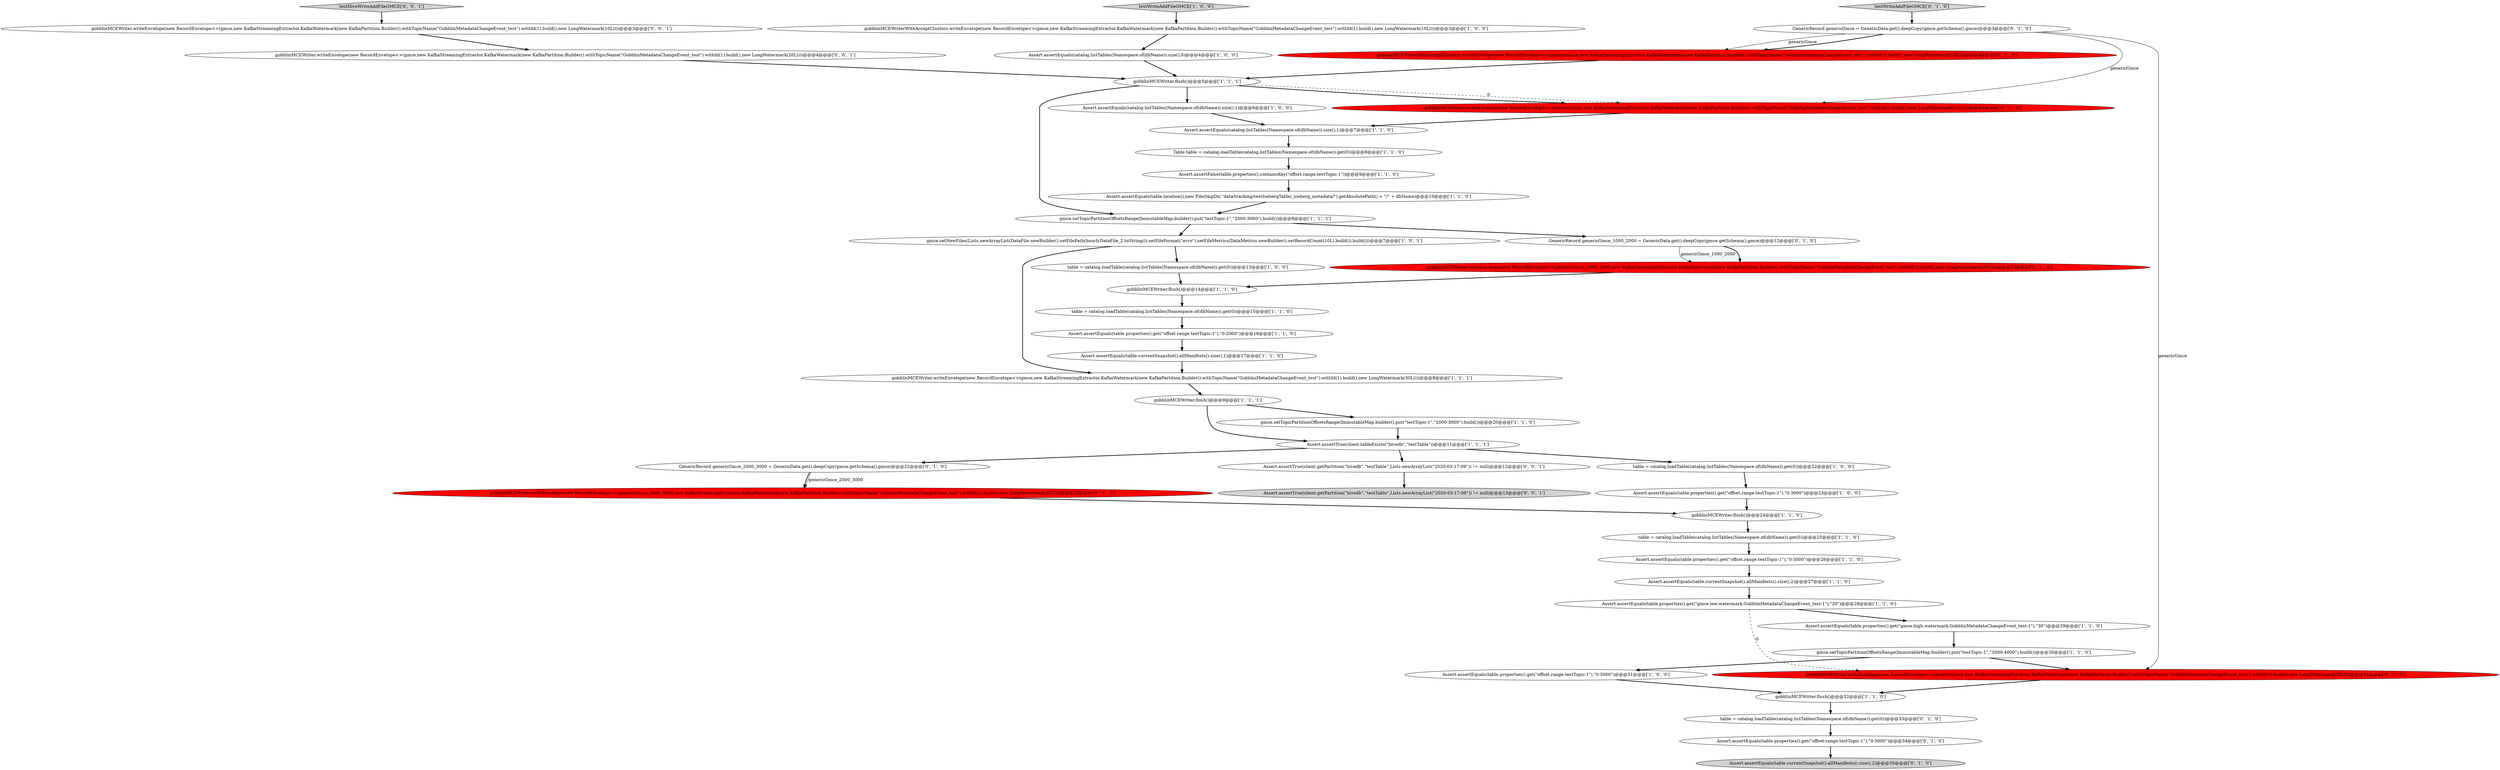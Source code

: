 digraph {
35 [style = filled, label = "testWriteAddFileGMCE['0', '1', '0']", fillcolor = lightgray, shape = diamond image = "AAA0AAABBB2BBB"];
9 [style = filled, label = "Assert.assertFalse(table.properties().containsKey(\"offset.range.testTopic-1\"))@@@9@@@['1', '1', '0']", fillcolor = white, shape = ellipse image = "AAA0AAABBB1BBB"];
15 [style = filled, label = "gmce.setTopicPartitionOffsetsRange(ImmutableMap.builder().put(\"testTopic-1\",\"2000-3000\").build())@@@6@@@['1', '1', '1']", fillcolor = white, shape = ellipse image = "AAA0AAABBB1BBB"];
21 [style = filled, label = "table = catalog.loadTable(catalog.listTables(Namespace.of(dbName)).get(0))@@@15@@@['1', '1', '0']", fillcolor = white, shape = ellipse image = "AAA0AAABBB1BBB"];
3 [style = filled, label = "gmce.setTopicPartitionOffsetsRange(ImmutableMap.builder().put(\"testTopic-1\",\"3000-4000\").build())@@@30@@@['1', '1', '0']", fillcolor = white, shape = ellipse image = "AAA0AAABBB1BBB"];
24 [style = filled, label = "Assert.assertEquals(table.properties().get(\"gmce.high.watermark.GobblinMetadataChangeEvent_test-1\"),\"30\")@@@29@@@['1', '1', '0']", fillcolor = white, shape = ellipse image = "AAA0AAABBB1BBB"];
12 [style = filled, label = "Assert.assertEquals(catalog.listTables(Namespace.of(dbName)).size(),1)@@@6@@@['1', '0', '0']", fillcolor = white, shape = ellipse image = "AAA0AAABBB1BBB"];
37 [style = filled, label = "GenericRecord genericGmce_1000_2000 = GenericData.get().deepCopy(gmce.getSchema(),gmce)@@@12@@@['0', '1', '0']", fillcolor = white, shape = ellipse image = "AAA0AAABBB2BBB"];
19 [style = filled, label = "Assert.assertEquals(table.properties().get(\"offset.range.testTopic-1\"),\"0-2000\")@@@16@@@['1', '1', '0']", fillcolor = white, shape = ellipse image = "AAA0AAABBB1BBB"];
47 [style = filled, label = "gobblinMCEWriter.writeEnvelope(new RecordEnvelope<>(gmce,new KafkaStreamingExtractor.KafkaWatermark(new KafkaPartition.Builder().withTopicName(\"GobblinMetadataChangeEvent_test\").withId(1).build(),new LongWatermark(10L))))@@@3@@@['0', '0', '1']", fillcolor = white, shape = ellipse image = "AAA0AAABBB3BBB"];
20 [style = filled, label = "testWriteAddFileGMCE['1', '0', '0']", fillcolor = lightgray, shape = diamond image = "AAA0AAABBB1BBB"];
42 [style = filled, label = "table = catalog.loadTable(catalog.listTables(Namespace.of(dbName)).get(0))@@@33@@@['0', '1', '0']", fillcolor = white, shape = ellipse image = "AAA0AAABBB2BBB"];
34 [style = filled, label = "gobblinMCEWriter.writeEnvelope(new RecordEnvelope<>(genericGmce_2000_3000,new KafkaStreamingExtractor.KafkaWatermark(new KafkaPartition.Builder().withTopicName(\"GobblinMetadataChangeEvent_test\").withId(1).build(),new LongWatermark(30L))))@@@23@@@['0', '1', '0']", fillcolor = red, shape = ellipse image = "AAA1AAABBB2BBB"];
41 [style = filled, label = "gobblinMCEWriter.writeEnvelope(new RecordEnvelope<>(genericGmce,new KafkaStreamingExtractor.KafkaWatermark(new KafkaPartition.Builder().withTopicName(\"GobblinMetadataChangeEvent_test\").withId(1).build(),new LongWatermark(30L))))@@@31@@@['0', '1', '0']", fillcolor = red, shape = ellipse image = "AAA1AAABBB2BBB"];
45 [style = filled, label = "gobblinMCEWriter.writeEnvelope(new RecordEnvelope<>(gmce,new KafkaStreamingExtractor.KafkaWatermark(new KafkaPartition.Builder().withTopicName(\"GobblinMetadataChangeEvent_test\").withId(1).build(),new LongWatermark(20L))))@@@4@@@['0', '0', '1']", fillcolor = white, shape = ellipse image = "AAA0AAABBB3BBB"];
11 [style = filled, label = "table = catalog.loadTable(catalog.listTables(Namespace.of(dbName)).get(0))@@@22@@@['1', '0', '0']", fillcolor = white, shape = ellipse image = "AAA0AAABBB1BBB"];
2 [style = filled, label = "gobblinMCEWriter.flush()@@@9@@@['1', '1', '1']", fillcolor = white, shape = ellipse image = "AAA0AAABBB1BBB"];
14 [style = filled, label = "Assert.assertEquals(table.currentSnapshot().allManifests().size(),2)@@@27@@@['1', '1', '0']", fillcolor = white, shape = ellipse image = "AAA0AAABBB1BBB"];
29 [style = filled, label = "gobblinMCEWriter.writeEnvelope(new RecordEnvelope<>(gmce,new KafkaStreamingExtractor.KafkaWatermark(new KafkaPartition.Builder().withTopicName(\"GobblinMetadataChangeEvent_test\").withId(1).build(),new LongWatermark(30L))))@@@8@@@['1', '1', '1']", fillcolor = white, shape = ellipse image = "AAA0AAABBB1BBB"];
6 [style = filled, label = "Assert.assertTrue(client.tableExists(\"hivedb\",\"testTable\"))@@@11@@@['1', '1', '1']", fillcolor = white, shape = ellipse image = "AAA0AAABBB1BBB"];
40 [style = filled, label = "gobblinMCEWriter.writeEnvelope(new RecordEnvelope<>(genericGmce,new KafkaStreamingExtractor.KafkaWatermark(new KafkaPartition.Builder().withTopicName(\"GobblinMetadataChangeEvent_test\").withId(1).build(),new LongWatermark(10L))))@@@6@@@['0', '1', '0']", fillcolor = red, shape = ellipse image = "AAA1AAABBB2BBB"];
46 [style = filled, label = "Assert.assertTrue(client.getPartition(\"hivedb\",\"testTable\",Lists.newArrayList(\"2020-03-17-09\")) != null)@@@12@@@['0', '0', '1']", fillcolor = white, shape = ellipse image = "AAA0AAABBB3BBB"];
4 [style = filled, label = "table = catalog.loadTable(catalog.listTables(Namespace.of(dbName)).get(0))@@@25@@@['1', '1', '0']", fillcolor = white, shape = ellipse image = "AAA0AAABBB1BBB"];
16 [style = filled, label = "gobblinMCEWriterWithAcceptClusters.writeEnvelope(new RecordEnvelope<>(gmce,new KafkaStreamingExtractor.KafkaWatermark(new KafkaPartition.Builder().withTopicName(\"GobblinMetadataChangeEvent_test\").withId(1).build(),new LongWatermark(10L))))@@@3@@@['1', '0', '0']", fillcolor = white, shape = ellipse image = "AAA0AAABBB1BBB"];
32 [style = filled, label = "Assert.assertEquals(table.currentSnapshot().allManifests().size(),2)@@@35@@@['0', '1', '0']", fillcolor = lightgray, shape = ellipse image = "AAA0AAABBB2BBB"];
33 [style = filled, label = "GenericRecord genericGmce = GenericData.get().deepCopy(gmce.getSchema(),gmce)@@@3@@@['0', '1', '0']", fillcolor = white, shape = ellipse image = "AAA0AAABBB2BBB"];
23 [style = filled, label = "Assert.assertEquals(catalog.listTables(Namespace.of(dbName)).size(),1)@@@7@@@['1', '1', '0']", fillcolor = white, shape = ellipse image = "AAA0AAABBB1BBB"];
39 [style = filled, label = "gobblinMCEWriterWithAcceptClusters.writeEnvelope(new RecordEnvelope<>(genericGmce,new KafkaStreamingExtractor.KafkaWatermark(new KafkaPartition.Builder().withTopicName(\"GobblinMetadataChangeEvent_test\").withId(1).build(),new LongWatermark(10L))))@@@4@@@['0', '1', '0']", fillcolor = red, shape = ellipse image = "AAA1AAABBB2BBB"];
17 [style = filled, label = "Assert.assertEquals(catalog.listTables(Namespace.of(dbName)).size(),0)@@@4@@@['1', '0', '0']", fillcolor = white, shape = ellipse image = "AAA0AAABBB1BBB"];
30 [style = filled, label = "gobblinMCEWriter.flush()@@@32@@@['1', '1', '0']", fillcolor = white, shape = ellipse image = "AAA0AAABBB1BBB"];
44 [style = filled, label = "testHiveWriteAddFileGMCE['0', '0', '1']", fillcolor = lightgray, shape = diamond image = "AAA0AAABBB3BBB"];
25 [style = filled, label = "Assert.assertEquals(table.properties().get(\"offset.range.testTopic-1\"),\"0-3000\")@@@31@@@['1', '0', '0']", fillcolor = white, shape = ellipse image = "AAA0AAABBB1BBB"];
26 [style = filled, label = "Table table = catalog.loadTable(catalog.listTables(Namespace.of(dbName)).get(0))@@@8@@@['1', '1', '0']", fillcolor = white, shape = ellipse image = "AAA0AAABBB1BBB"];
0 [style = filled, label = "gobblinMCEWriter.flush()@@@24@@@['1', '1', '0']", fillcolor = white, shape = ellipse image = "AAA0AAABBB1BBB"];
5 [style = filled, label = "gobblinMCEWriter.flush()@@@5@@@['1', '1', '1']", fillcolor = white, shape = ellipse image = "AAA0AAABBB1BBB"];
8 [style = filled, label = "Assert.assertEquals(table.properties().get(\"offset.range.testTopic-1\"),\"0-3000\")@@@23@@@['1', '0', '0']", fillcolor = white, shape = ellipse image = "AAA0AAABBB1BBB"];
7 [style = filled, label = "gmce.setNewFiles(Lists.newArrayList(DataFile.newBuilder().setFilePath(hourlyDataFile_2.toString()).setFileFormat(\"avro\").setFileMetrics(DataMetrics.newBuilder().setRecordCount(10L).build()).build()))@@@7@@@['1', '0', '1']", fillcolor = white, shape = ellipse image = "AAA0AAABBB1BBB"];
36 [style = filled, label = "gobblinMCEWriter.writeEnvelope(new RecordEnvelope<>(genericGmce_1000_2000,new KafkaStreamingExtractor.KafkaWatermark(new KafkaPartition.Builder().withTopicName(\"GobblinMetadataChangeEvent_test\").withId(1).build(),new LongWatermark(20L))))@@@13@@@['0', '1', '0']", fillcolor = red, shape = ellipse image = "AAA1AAABBB2BBB"];
31 [style = filled, label = "Assert.assertEquals(table.properties().get(\"offset.range.testTopic-1\"),\"0-3000\")@@@34@@@['0', '1', '0']", fillcolor = white, shape = ellipse image = "AAA0AAABBB2BBB"];
1 [style = filled, label = "Assert.assertEquals(table.properties().get(\"gmce.low.watermark.GobblinMetadataChangeEvent_test-1\"),\"20\")@@@28@@@['1', '1', '0']", fillcolor = white, shape = ellipse image = "AAA0AAABBB1BBB"];
18 [style = filled, label = "gobblinMCEWriter.flush()@@@14@@@['1', '1', '0']", fillcolor = white, shape = ellipse image = "AAA0AAABBB1BBB"];
38 [style = filled, label = "GenericRecord genericGmce_2000_3000 = GenericData.get().deepCopy(gmce.getSchema(),gmce)@@@22@@@['0', '1', '0']", fillcolor = white, shape = ellipse image = "AAA0AAABBB2BBB"];
22 [style = filled, label = "gmce.setTopicPartitionOffsetsRange(ImmutableMap.builder().put(\"testTopic-1\",\"2000-3000\").build())@@@20@@@['1', '1', '0']", fillcolor = white, shape = ellipse image = "AAA0AAABBB1BBB"];
10 [style = filled, label = "Assert.assertEquals(table.currentSnapshot().allManifests().size(),1)@@@17@@@['1', '1', '0']", fillcolor = white, shape = ellipse image = "AAA0AAABBB1BBB"];
27 [style = filled, label = "Assert.assertEquals(table.properties().get(\"offset.range.testTopic-1\"),\"0-3000\")@@@26@@@['1', '1', '0']", fillcolor = white, shape = ellipse image = "AAA0AAABBB1BBB"];
28 [style = filled, label = "Assert.assertEquals(table.location(),new File(tmpDir,\"data/tracking/testIcebergTable/_iceberg_metadata/\").getAbsolutePath() + \"/\" + dbName)@@@10@@@['1', '1', '0']", fillcolor = white, shape = ellipse image = "AAA0AAABBB1BBB"];
43 [style = filled, label = "Assert.assertTrue(client.getPartition(\"hivedb\",\"testTable\",Lists.newArrayList(\"2020-03-17-08\")) != null)@@@13@@@['0', '0', '1']", fillcolor = lightgray, shape = ellipse image = "AAA0AAABBB3BBB"];
13 [style = filled, label = "table = catalog.loadTable(catalog.listTables(Namespace.of(dbName)).get(0))@@@13@@@['1', '0', '0']", fillcolor = white, shape = ellipse image = "AAA0AAABBB1BBB"];
7->13 [style = bold, label=""];
17->5 [style = bold, label=""];
28->15 [style = bold, label=""];
38->34 [style = solid, label="genericGmce_2000_3000"];
15->7 [style = bold, label=""];
21->19 [style = bold, label=""];
27->14 [style = bold, label=""];
37->36 [style = bold, label=""];
39->5 [style = bold, label=""];
3->25 [style = bold, label=""];
2->6 [style = bold, label=""];
25->30 [style = bold, label=""];
31->32 [style = bold, label=""];
33->39 [style = solid, label="genericGmce"];
30->42 [style = bold, label=""];
35->33 [style = bold, label=""];
23->26 [style = bold, label=""];
5->15 [style = bold, label=""];
26->9 [style = bold, label=""];
19->10 [style = bold, label=""];
5->40 [style = dashed, label="0"];
42->31 [style = bold, label=""];
16->17 [style = bold, label=""];
1->41 [style = dashed, label="0"];
33->40 [style = solid, label="genericGmce"];
40->23 [style = bold, label=""];
34->0 [style = bold, label=""];
14->1 [style = bold, label=""];
9->28 [style = bold, label=""];
8->0 [style = bold, label=""];
6->38 [style = bold, label=""];
41->30 [style = bold, label=""];
29->2 [style = bold, label=""];
37->36 [style = solid, label="genericGmce_1000_2000"];
20->16 [style = bold, label=""];
33->39 [style = bold, label=""];
10->29 [style = bold, label=""];
5->12 [style = bold, label=""];
0->4 [style = bold, label=""];
1->24 [style = bold, label=""];
6->11 [style = bold, label=""];
3->41 [style = bold, label=""];
4->27 [style = bold, label=""];
36->18 [style = bold, label=""];
7->29 [style = bold, label=""];
38->34 [style = bold, label=""];
11->8 [style = bold, label=""];
12->23 [style = bold, label=""];
47->45 [style = bold, label=""];
18->21 [style = bold, label=""];
6->46 [style = bold, label=""];
5->40 [style = bold, label=""];
2->22 [style = bold, label=""];
15->37 [style = bold, label=""];
44->47 [style = bold, label=""];
24->3 [style = bold, label=""];
13->18 [style = bold, label=""];
22->6 [style = bold, label=""];
33->41 [style = solid, label="genericGmce"];
45->5 [style = bold, label=""];
46->43 [style = bold, label=""];
}
